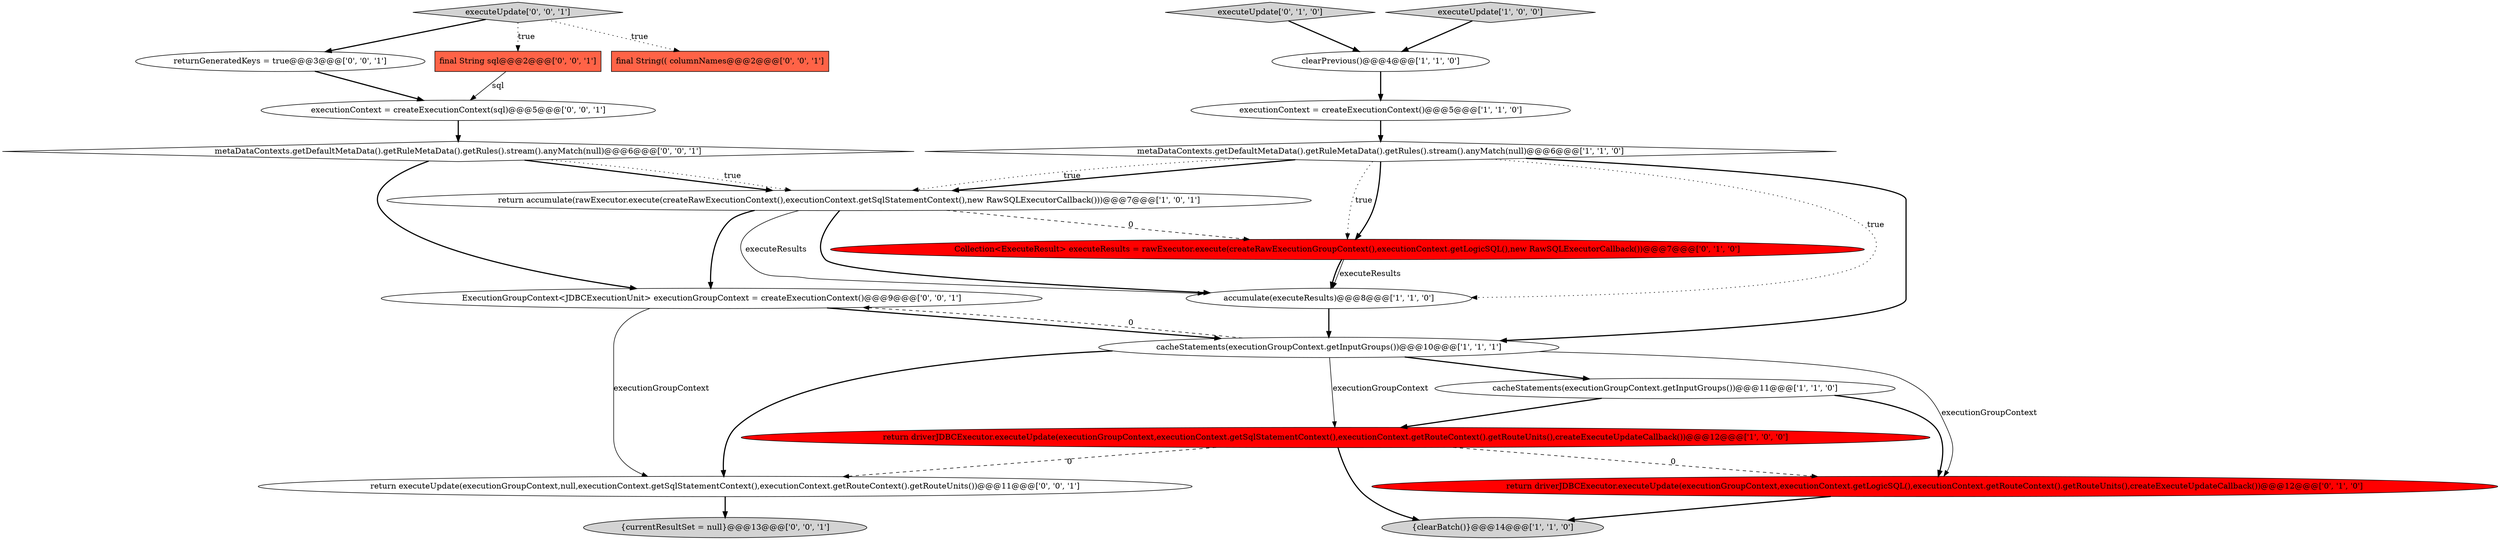 digraph {
12 [style = filled, label = "executeUpdate['0', '1', '0']", fillcolor = lightgray, shape = diamond image = "AAA0AAABBB2BBB"];
8 [style = filled, label = "cacheStatements(executionGroupContext.getInputGroups())@@@11@@@['1', '1', '0']", fillcolor = white, shape = ellipse image = "AAA0AAABBB1BBB"];
11 [style = filled, label = "return driverJDBCExecutor.executeUpdate(executionGroupContext,executionContext.getLogicSQL(),executionContext.getRouteContext().getRouteUnits(),createExecuteUpdateCallback())@@@12@@@['0', '1', '0']", fillcolor = red, shape = ellipse image = "AAA1AAABBB2BBB"];
15 [style = filled, label = "returnGeneratedKeys = true@@@3@@@['0', '0', '1']", fillcolor = white, shape = ellipse image = "AAA0AAABBB3BBB"];
2 [style = filled, label = "executeUpdate['1', '0', '0']", fillcolor = lightgray, shape = diamond image = "AAA0AAABBB1BBB"];
17 [style = filled, label = "ExecutionGroupContext<JDBCExecutionUnit> executionGroupContext = createExecutionContext()@@@9@@@['0', '0', '1']", fillcolor = white, shape = ellipse image = "AAA0AAABBB3BBB"];
3 [style = filled, label = "return accumulate(rawExecutor.execute(createRawExecutionContext(),executionContext.getSqlStatementContext(),new RawSQLExecutorCallback()))@@@7@@@['1', '0', '1']", fillcolor = white, shape = ellipse image = "AAA0AAABBB1BBB"];
13 [style = filled, label = "return executeUpdate(executionGroupContext,null,executionContext.getSqlStatementContext(),executionContext.getRouteContext().getRouteUnits())@@@11@@@['0', '0', '1']", fillcolor = white, shape = ellipse image = "AAA0AAABBB3BBB"];
16 [style = filled, label = "executionContext = createExecutionContext(sql)@@@5@@@['0', '0', '1']", fillcolor = white, shape = ellipse image = "AAA0AAABBB3BBB"];
7 [style = filled, label = "return driverJDBCExecutor.executeUpdate(executionGroupContext,executionContext.getSqlStatementContext(),executionContext.getRouteContext().getRouteUnits(),createExecuteUpdateCallback())@@@12@@@['1', '0', '0']", fillcolor = red, shape = ellipse image = "AAA1AAABBB1BBB"];
4 [style = filled, label = "accumulate(executeResults)@@@8@@@['1', '1', '0']", fillcolor = white, shape = ellipse image = "AAA0AAABBB1BBB"];
1 [style = filled, label = "metaDataContexts.getDefaultMetaData().getRuleMetaData().getRules().stream().anyMatch(null)@@@6@@@['1', '1', '0']", fillcolor = white, shape = diamond image = "AAA0AAABBB1BBB"];
10 [style = filled, label = "Collection<ExecuteResult> executeResults = rawExecutor.execute(createRawExecutionGroupContext(),executionContext.getLogicSQL(),new RawSQLExecutorCallback())@@@7@@@['0', '1', '0']", fillcolor = red, shape = ellipse image = "AAA1AAABBB2BBB"];
0 [style = filled, label = "clearPrevious()@@@4@@@['1', '1', '0']", fillcolor = white, shape = ellipse image = "AAA0AAABBB1BBB"];
9 [style = filled, label = "{clearBatch()}@@@14@@@['1', '1', '0']", fillcolor = lightgray, shape = ellipse image = "AAA0AAABBB1BBB"];
5 [style = filled, label = "cacheStatements(executionGroupContext.getInputGroups())@@@10@@@['1', '1', '1']", fillcolor = white, shape = ellipse image = "AAA0AAABBB1BBB"];
19 [style = filled, label = "{currentResultSet = null}@@@13@@@['0', '0', '1']", fillcolor = lightgray, shape = ellipse image = "AAA0AAABBB3BBB"];
6 [style = filled, label = "executionContext = createExecutionContext()@@@5@@@['1', '1', '0']", fillcolor = white, shape = ellipse image = "AAA0AAABBB1BBB"];
21 [style = filled, label = "final String sql@@@2@@@['0', '0', '1']", fillcolor = tomato, shape = box image = "AAA0AAABBB3BBB"];
18 [style = filled, label = "final String(( columnNames@@@2@@@['0', '0', '1']", fillcolor = tomato, shape = box image = "AAA0AAABBB3BBB"];
14 [style = filled, label = "metaDataContexts.getDefaultMetaData().getRuleMetaData().getRules().stream().anyMatch(null)@@@6@@@['0', '0', '1']", fillcolor = white, shape = diamond image = "AAA0AAABBB3BBB"];
20 [style = filled, label = "executeUpdate['0', '0', '1']", fillcolor = lightgray, shape = diamond image = "AAA0AAABBB3BBB"];
1->5 [style = bold, label=""];
14->3 [style = bold, label=""];
5->8 [style = bold, label=""];
17->5 [style = bold, label=""];
1->10 [style = dotted, label="true"];
5->11 [style = solid, label="executionGroupContext"];
3->4 [style = solid, label="executeResults"];
0->6 [style = bold, label=""];
17->13 [style = solid, label="executionGroupContext"];
10->4 [style = solid, label="executeResults"];
1->3 [style = bold, label=""];
7->11 [style = dashed, label="0"];
14->17 [style = bold, label=""];
1->4 [style = dotted, label="true"];
20->21 [style = dotted, label="true"];
11->9 [style = bold, label=""];
15->16 [style = bold, label=""];
12->0 [style = bold, label=""];
3->4 [style = bold, label=""];
8->7 [style = bold, label=""];
1->3 [style = dotted, label="true"];
21->16 [style = solid, label="sql"];
7->9 [style = bold, label=""];
6->1 [style = bold, label=""];
13->19 [style = bold, label=""];
2->0 [style = bold, label=""];
5->7 [style = solid, label="executionGroupContext"];
5->17 [style = dashed, label="0"];
5->13 [style = bold, label=""];
7->13 [style = dashed, label="0"];
10->4 [style = bold, label=""];
14->3 [style = dotted, label="true"];
20->18 [style = dotted, label="true"];
16->14 [style = bold, label=""];
3->17 [style = bold, label=""];
3->10 [style = dashed, label="0"];
1->10 [style = bold, label=""];
8->11 [style = bold, label=""];
20->15 [style = bold, label=""];
4->5 [style = bold, label=""];
}
